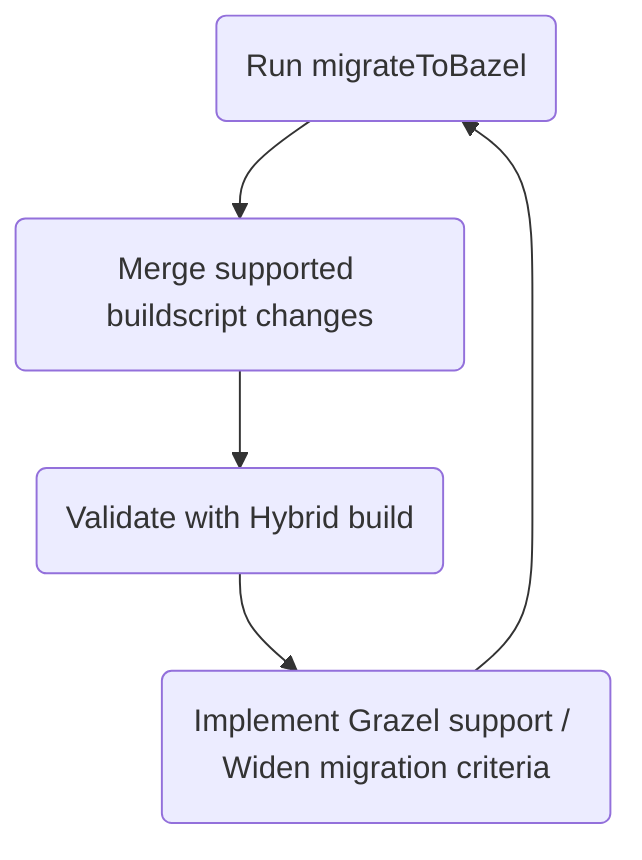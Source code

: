 graph TD
    A(Run migrateToBazel) --> B(Merge supported buildscript changes)
    B --> H(Validate with Hybrid build)
    H --> C(Implement Grazel support / Widen migration criteria)
    C --> A